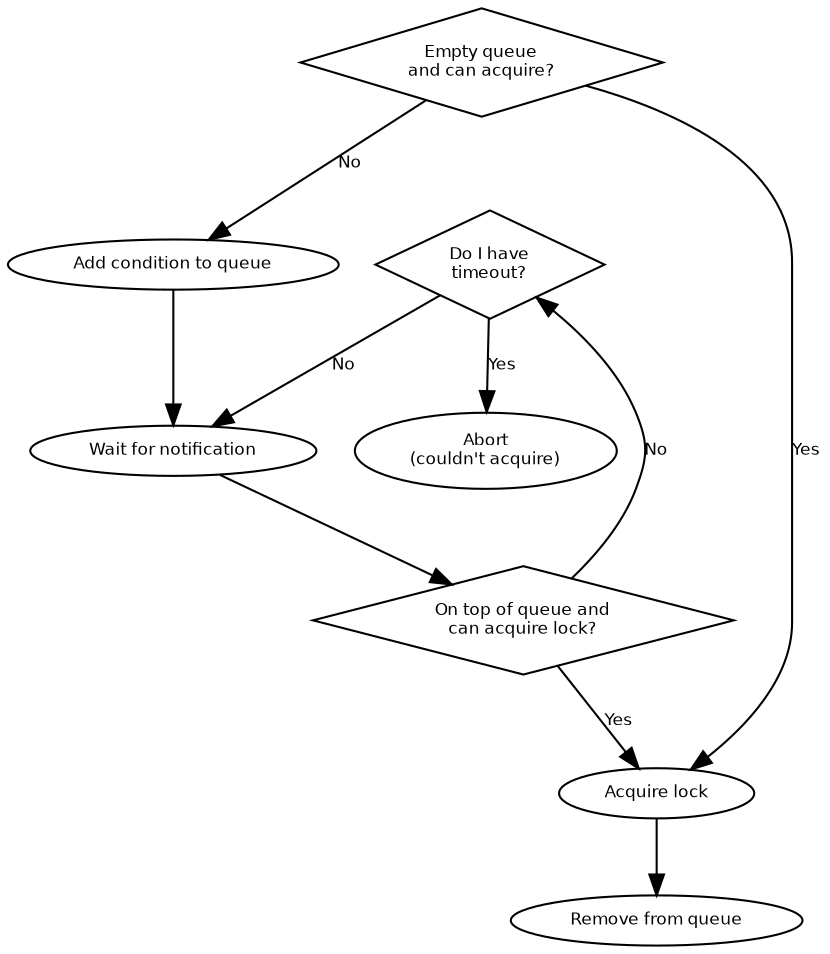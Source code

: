 digraph "design-2.1-lock-acquire" {
  graph[fontsize=8, fontname="Helvetica"]
  node[fontsize=8, fontname="Helvetica", width="0", height="0"]
  edge[fontsize=8, fontname="Helvetica"]

  /* Actions */
  abort[label="Abort\n(couldn't acquire)"]
  acquire[label="Acquire lock"]
  add_to_queue[label="Add condition to queue"]
  wait[label="Wait for notification"]
  remove_from_queue[label="Remove from queue"]

  /* Conditions */
  alone[label="Empty queue\nand can acquire?", shape=diamond]
  have_timeout[label="Do I have\ntimeout?", shape=diamond]
  top_of_queue_and_can_acquire[
    label="On top of queue and\ncan acquire lock?",
    shape=diamond,
    ]

  /* Lines */
  alone->acquire[label="Yes"]
  alone->add_to_queue[label="No"]

  have_timeout->abort[label="Yes"]
  have_timeout->wait[label="No"]

  top_of_queue_and_can_acquire->acquire[label="Yes"]
  top_of_queue_and_can_acquire->have_timeout[label="No"]

  add_to_queue->wait
  wait->top_of_queue_and_can_acquire
  acquire->remove_from_queue
}
